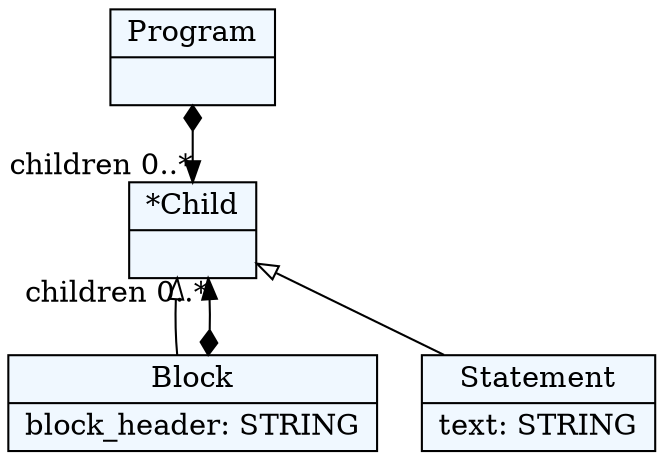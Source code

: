 
    digraph textX {
    fontname = "Bitstream Vera Sans"
    fontsize = 8
    node[
        shape=record,
        style=filled,
        fillcolor=aliceblue
    ]
    nodesep = 0.3
    edge[dir=black,arrowtail=empty]


94648467791760[ label="{Program|}"]

94648467775152[ label="{*Child|}"]

94648467953664[ label="{Block|block_header: STRING\l}"]

94648467960384[ label="{Statement|text: STRING\l}"]



94648467791760 -> 94648467775152[arrowtail=diamond, dir=both, headlabel="children 0..*"]
94648467775152 -> 94648467953664 [dir=back]
94648467775152 -> 94648467960384 [dir=back]
94648467953664 -> 94648467775152[arrowtail=diamond, dir=both, headlabel="children 0..*"]

}
